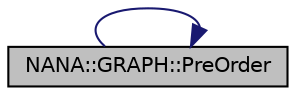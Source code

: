 digraph "NANA::GRAPH::PreOrder"
{
 // LATEX_PDF_SIZE
  edge [fontname="Helvetica",fontsize="10",labelfontname="Helvetica",labelfontsize="10"];
  node [fontname="Helvetica",fontsize="10",shape=record];
  rankdir="RL";
  Node1 [label="NANA::GRAPH::PreOrder",height=0.2,width=0.4,color="black", fillcolor="grey75", style="filled", fontcolor="black",tooltip="基于递归的二叉树先序遍历(根->左->右)"];
  Node1 -> Node1 [dir="back",color="midnightblue",fontsize="10",style="solid",fontname="Helvetica"];
}
